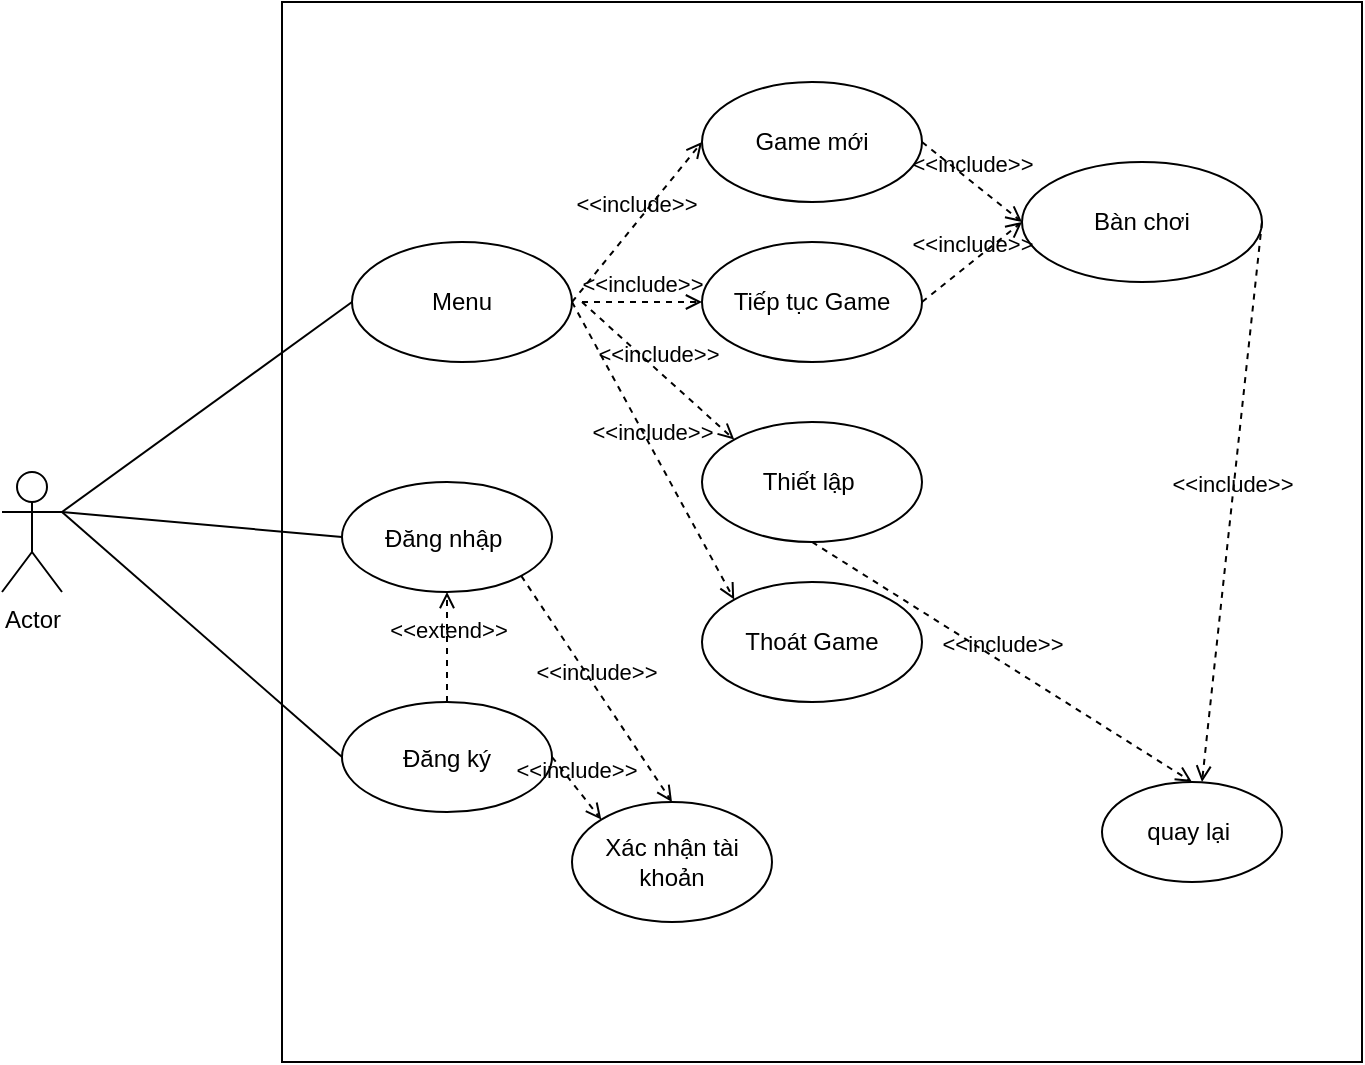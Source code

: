 <mxfile version="15.7.3" type="device"><diagram id="jrW_s7Yprr8ec2Clw7z7" name="Page-1"><mxGraphModel dx="1038" dy="641" grid="1" gridSize="10" guides="1" tooltips="1" connect="1" arrows="1" fold="1" page="1" pageScale="1" pageWidth="850" pageHeight="1100" math="0" shadow="0"><root><mxCell id="0"/><mxCell id="1" parent="0"/><mxCell id="tixQ9sgD6uRMYY1q2G20-1" value="" style="rounded=0;whiteSpace=wrap;html=1;" vertex="1" parent="1"><mxGeometry x="280" y="70" width="540" height="530" as="geometry"/></mxCell><mxCell id="tixQ9sgD6uRMYY1q2G20-2" value="Actor" style="shape=umlActor;verticalLabelPosition=bottom;verticalAlign=top;html=1;" vertex="1" parent="1"><mxGeometry x="140" y="305" width="30" height="60" as="geometry"/></mxCell><mxCell id="tixQ9sgD6uRMYY1q2G20-3" value="Đăng nhập " style="ellipse;" vertex="1" parent="1"><mxGeometry x="310" y="310" width="105" height="55" as="geometry"/></mxCell><mxCell id="tixQ9sgD6uRMYY1q2G20-4" value="Đăng ký" style="ellipse;" vertex="1" parent="1"><mxGeometry x="310" y="420" width="105" height="55" as="geometry"/></mxCell><mxCell id="tixQ9sgD6uRMYY1q2G20-5" value="&amp;lt;&amp;lt;extend&amp;gt;&amp;gt;" style="endArrow=open;html=1;rounded=0;align=center;verticalAlign=bottom;dashed=1;endFill=0;labelBackgroundColor=none;exitX=0.5;exitY=0;exitDx=0;exitDy=0;entryX=0.5;entryY=1;entryDx=0;entryDy=0;" edge="1" parent="1" source="tixQ9sgD6uRMYY1q2G20-4" target="tixQ9sgD6uRMYY1q2G20-3"><mxGeometry relative="1" as="geometry"><mxPoint x="340" y="330" as="sourcePoint"/><mxPoint x="500" y="330" as="targetPoint"/></mxGeometry></mxCell><mxCell id="tixQ9sgD6uRMYY1q2G20-7" value="Xác nhận tài khoản" style="ellipse;whiteSpace=wrap;html=1;" vertex="1" parent="1"><mxGeometry x="425" y="470" width="100" height="60" as="geometry"/></mxCell><mxCell id="tixQ9sgD6uRMYY1q2G20-8" value="&amp;lt;&amp;lt;include&amp;gt;&amp;gt;" style="endArrow=open;html=1;rounded=0;align=center;verticalAlign=bottom;dashed=1;endFill=0;labelBackgroundColor=none;exitX=1;exitY=1;exitDx=0;exitDy=0;entryX=0.5;entryY=0;entryDx=0;entryDy=0;" edge="1" parent="1" source="tixQ9sgD6uRMYY1q2G20-3" target="tixQ9sgD6uRMYY1q2G20-7"><mxGeometry relative="1" as="geometry"><mxPoint x="372.5" y="430" as="sourcePoint"/><mxPoint x="372.5" y="375" as="targetPoint"/></mxGeometry></mxCell><mxCell id="tixQ9sgD6uRMYY1q2G20-9" value="&amp;lt;&amp;lt;include&amp;gt;&amp;gt;" style="endArrow=open;html=1;rounded=0;align=center;verticalAlign=bottom;dashed=1;endFill=0;labelBackgroundColor=none;exitX=1;exitY=0.5;exitDx=0;exitDy=0;entryX=0;entryY=0;entryDx=0;entryDy=0;" edge="1" parent="1" source="tixQ9sgD6uRMYY1q2G20-4" target="tixQ9sgD6uRMYY1q2G20-7"><mxGeometry relative="1" as="geometry"><mxPoint x="409.786" y="366.86" as="sourcePoint"/><mxPoint x="485" y="480" as="targetPoint"/></mxGeometry></mxCell><mxCell id="tixQ9sgD6uRMYY1q2G20-10" value="" style="endArrow=none;html=1;rounded=0;exitX=1;exitY=0.333;exitDx=0;exitDy=0;exitPerimeter=0;entryX=0;entryY=0.5;entryDx=0;entryDy=0;" edge="1" parent="1" source="tixQ9sgD6uRMYY1q2G20-2" target="tixQ9sgD6uRMYY1q2G20-3"><mxGeometry width="50" height="50" relative="1" as="geometry"><mxPoint x="400" y="350" as="sourcePoint"/><mxPoint x="450" y="300" as="targetPoint"/></mxGeometry></mxCell><mxCell id="tixQ9sgD6uRMYY1q2G20-11" value="" style="endArrow=none;html=1;rounded=0;exitX=1;exitY=0.333;exitDx=0;exitDy=0;exitPerimeter=0;entryX=0;entryY=0.5;entryDx=0;entryDy=0;" edge="1" parent="1" source="tixQ9sgD6uRMYY1q2G20-2" target="tixQ9sgD6uRMYY1q2G20-4"><mxGeometry width="50" height="50" relative="1" as="geometry"><mxPoint x="180" y="335" as="sourcePoint"/><mxPoint x="320" y="347.5" as="targetPoint"/></mxGeometry></mxCell><mxCell id="tixQ9sgD6uRMYY1q2G20-12" value="Menu" style="ellipse;whiteSpace=wrap;html=1;" vertex="1" parent="1"><mxGeometry x="315" y="190" width="110" height="60" as="geometry"/></mxCell><mxCell id="tixQ9sgD6uRMYY1q2G20-13" value="Game mới" style="ellipse;whiteSpace=wrap;html=1;" vertex="1" parent="1"><mxGeometry x="490" y="110" width="110" height="60" as="geometry"/></mxCell><mxCell id="tixQ9sgD6uRMYY1q2G20-14" value="Thiết lập&amp;nbsp;" style="ellipse;whiteSpace=wrap;html=1;" vertex="1" parent="1"><mxGeometry x="490" y="280" width="110" height="60" as="geometry"/></mxCell><mxCell id="tixQ9sgD6uRMYY1q2G20-15" value="Tiếp tục Game" style="ellipse;whiteSpace=wrap;html=1;" vertex="1" parent="1"><mxGeometry x="490" y="190" width="110" height="60" as="geometry"/></mxCell><mxCell id="tixQ9sgD6uRMYY1q2G20-16" value="Thoát Game" style="ellipse;whiteSpace=wrap;html=1;" vertex="1" parent="1"><mxGeometry x="490" y="360" width="110" height="60" as="geometry"/></mxCell><mxCell id="tixQ9sgD6uRMYY1q2G20-17" value="&amp;lt;&amp;lt;include&amp;gt;&amp;gt;" style="endArrow=open;html=1;rounded=0;align=center;verticalAlign=bottom;dashed=1;endFill=0;labelBackgroundColor=none;exitX=1;exitY=1;exitDx=0;exitDy=0;entryX=0;entryY=0.5;entryDx=0;entryDy=0;" edge="1" parent="1" target="tixQ9sgD6uRMYY1q2G20-13"><mxGeometry relative="1" as="geometry"><mxPoint x="424.996" y="220.0" as="sourcePoint"/><mxPoint x="500.21" y="333.14" as="targetPoint"/></mxGeometry></mxCell><mxCell id="tixQ9sgD6uRMYY1q2G20-18" value="&amp;lt;&amp;lt;include&amp;gt;&amp;gt;" style="endArrow=open;html=1;rounded=0;align=center;verticalAlign=bottom;dashed=1;endFill=0;labelBackgroundColor=none;entryX=0;entryY=0.5;entryDx=0;entryDy=0;" edge="1" parent="1" target="tixQ9sgD6uRMYY1q2G20-15"><mxGeometry relative="1" as="geometry"><mxPoint x="430" y="220" as="sourcePoint"/><mxPoint x="500" y="150" as="targetPoint"/></mxGeometry></mxCell><mxCell id="tixQ9sgD6uRMYY1q2G20-19" value="&amp;lt;&amp;lt;include&amp;gt;&amp;gt;" style="endArrow=open;html=1;rounded=0;align=center;verticalAlign=bottom;dashed=1;endFill=0;labelBackgroundColor=none;entryX=0;entryY=0;entryDx=0;entryDy=0;" edge="1" parent="1" target="tixQ9sgD6uRMYY1q2G20-14"><mxGeometry relative="1" as="geometry"><mxPoint x="430" y="220" as="sourcePoint"/><mxPoint x="510" y="160" as="targetPoint"/></mxGeometry></mxCell><mxCell id="tixQ9sgD6uRMYY1q2G20-20" value="&amp;lt;&amp;lt;include&amp;gt;&amp;gt;" style="endArrow=open;html=1;rounded=0;align=center;verticalAlign=bottom;dashed=1;endFill=0;labelBackgroundColor=none;exitX=1;exitY=0.5;exitDx=0;exitDy=0;entryX=0;entryY=0;entryDx=0;entryDy=0;" edge="1" parent="1" source="tixQ9sgD6uRMYY1q2G20-12" target="tixQ9sgD6uRMYY1q2G20-16"><mxGeometry relative="1" as="geometry"><mxPoint x="454.996" y="250.0" as="sourcePoint"/><mxPoint x="520" y="170" as="targetPoint"/></mxGeometry></mxCell><mxCell id="tixQ9sgD6uRMYY1q2G20-21" value="" style="endArrow=none;html=1;rounded=0;entryX=0;entryY=0.5;entryDx=0;entryDy=0;exitX=1;exitY=0.333;exitDx=0;exitDy=0;exitPerimeter=0;" edge="1" parent="1" source="tixQ9sgD6uRMYY1q2G20-2" target="tixQ9sgD6uRMYY1q2G20-12"><mxGeometry width="50" height="50" relative="1" as="geometry"><mxPoint x="170" y="330" as="sourcePoint"/><mxPoint x="320" y="347.5" as="targetPoint"/></mxGeometry></mxCell><mxCell id="tixQ9sgD6uRMYY1q2G20-22" value="Bàn chơi" style="ellipse;whiteSpace=wrap;html=1;" vertex="1" parent="1"><mxGeometry x="650" y="150" width="120" height="60" as="geometry"/></mxCell><mxCell id="tixQ9sgD6uRMYY1q2G20-23" value="quay lại&amp;nbsp;" style="ellipse;whiteSpace=wrap;html=1;" vertex="1" parent="1"><mxGeometry x="690" y="460" width="90" height="50" as="geometry"/></mxCell><mxCell id="tixQ9sgD6uRMYY1q2G20-24" value="&amp;lt;&amp;lt;include&amp;gt;&amp;gt;" style="endArrow=open;html=1;rounded=0;align=center;verticalAlign=bottom;dashed=1;endFill=0;labelBackgroundColor=none;exitX=1;exitY=0.5;exitDx=0;exitDy=0;entryX=0;entryY=0.5;entryDx=0;entryDy=0;" edge="1" parent="1" source="tixQ9sgD6uRMYY1q2G20-13" target="tixQ9sgD6uRMYY1q2G20-22"><mxGeometry relative="1" as="geometry"><mxPoint x="434.996" y="230.0" as="sourcePoint"/><mxPoint x="500" y="150" as="targetPoint"/></mxGeometry></mxCell><mxCell id="tixQ9sgD6uRMYY1q2G20-25" value="&amp;lt;&amp;lt;include&amp;gt;&amp;gt;" style="endArrow=open;html=1;rounded=0;align=center;verticalAlign=bottom;dashed=1;endFill=0;labelBackgroundColor=none;exitX=1;exitY=0.5;exitDx=0;exitDy=0;" edge="1" parent="1" source="tixQ9sgD6uRMYY1q2G20-15"><mxGeometry relative="1" as="geometry"><mxPoint x="610" y="150" as="sourcePoint"/><mxPoint x="650" y="180" as="targetPoint"/></mxGeometry></mxCell><mxCell id="tixQ9sgD6uRMYY1q2G20-26" value="&amp;lt;&amp;lt;include&amp;gt;&amp;gt;" style="endArrow=open;html=1;rounded=0;align=center;verticalAlign=bottom;dashed=1;endFill=0;labelBackgroundColor=none;exitX=0.5;exitY=1;exitDx=0;exitDy=0;entryX=0.5;entryY=0;entryDx=0;entryDy=0;" edge="1" parent="1" source="tixQ9sgD6uRMYY1q2G20-14" target="tixQ9sgD6uRMYY1q2G20-23"><mxGeometry relative="1" as="geometry"><mxPoint x="610" y="230" as="sourcePoint"/><mxPoint x="660" y="190" as="targetPoint"/></mxGeometry></mxCell><mxCell id="tixQ9sgD6uRMYY1q2G20-28" value="&amp;lt;&amp;lt;include&amp;gt;&amp;gt;" style="endArrow=open;html=1;rounded=0;align=center;verticalAlign=bottom;dashed=1;endFill=0;labelBackgroundColor=none;exitX=1;exitY=0.5;exitDx=0;exitDy=0;" edge="1" parent="1" source="tixQ9sgD6uRMYY1q2G20-22"><mxGeometry relative="1" as="geometry"><mxPoint x="610" y="320" as="sourcePoint"/><mxPoint x="740" y="460" as="targetPoint"/></mxGeometry></mxCell></root></mxGraphModel></diagram></mxfile>